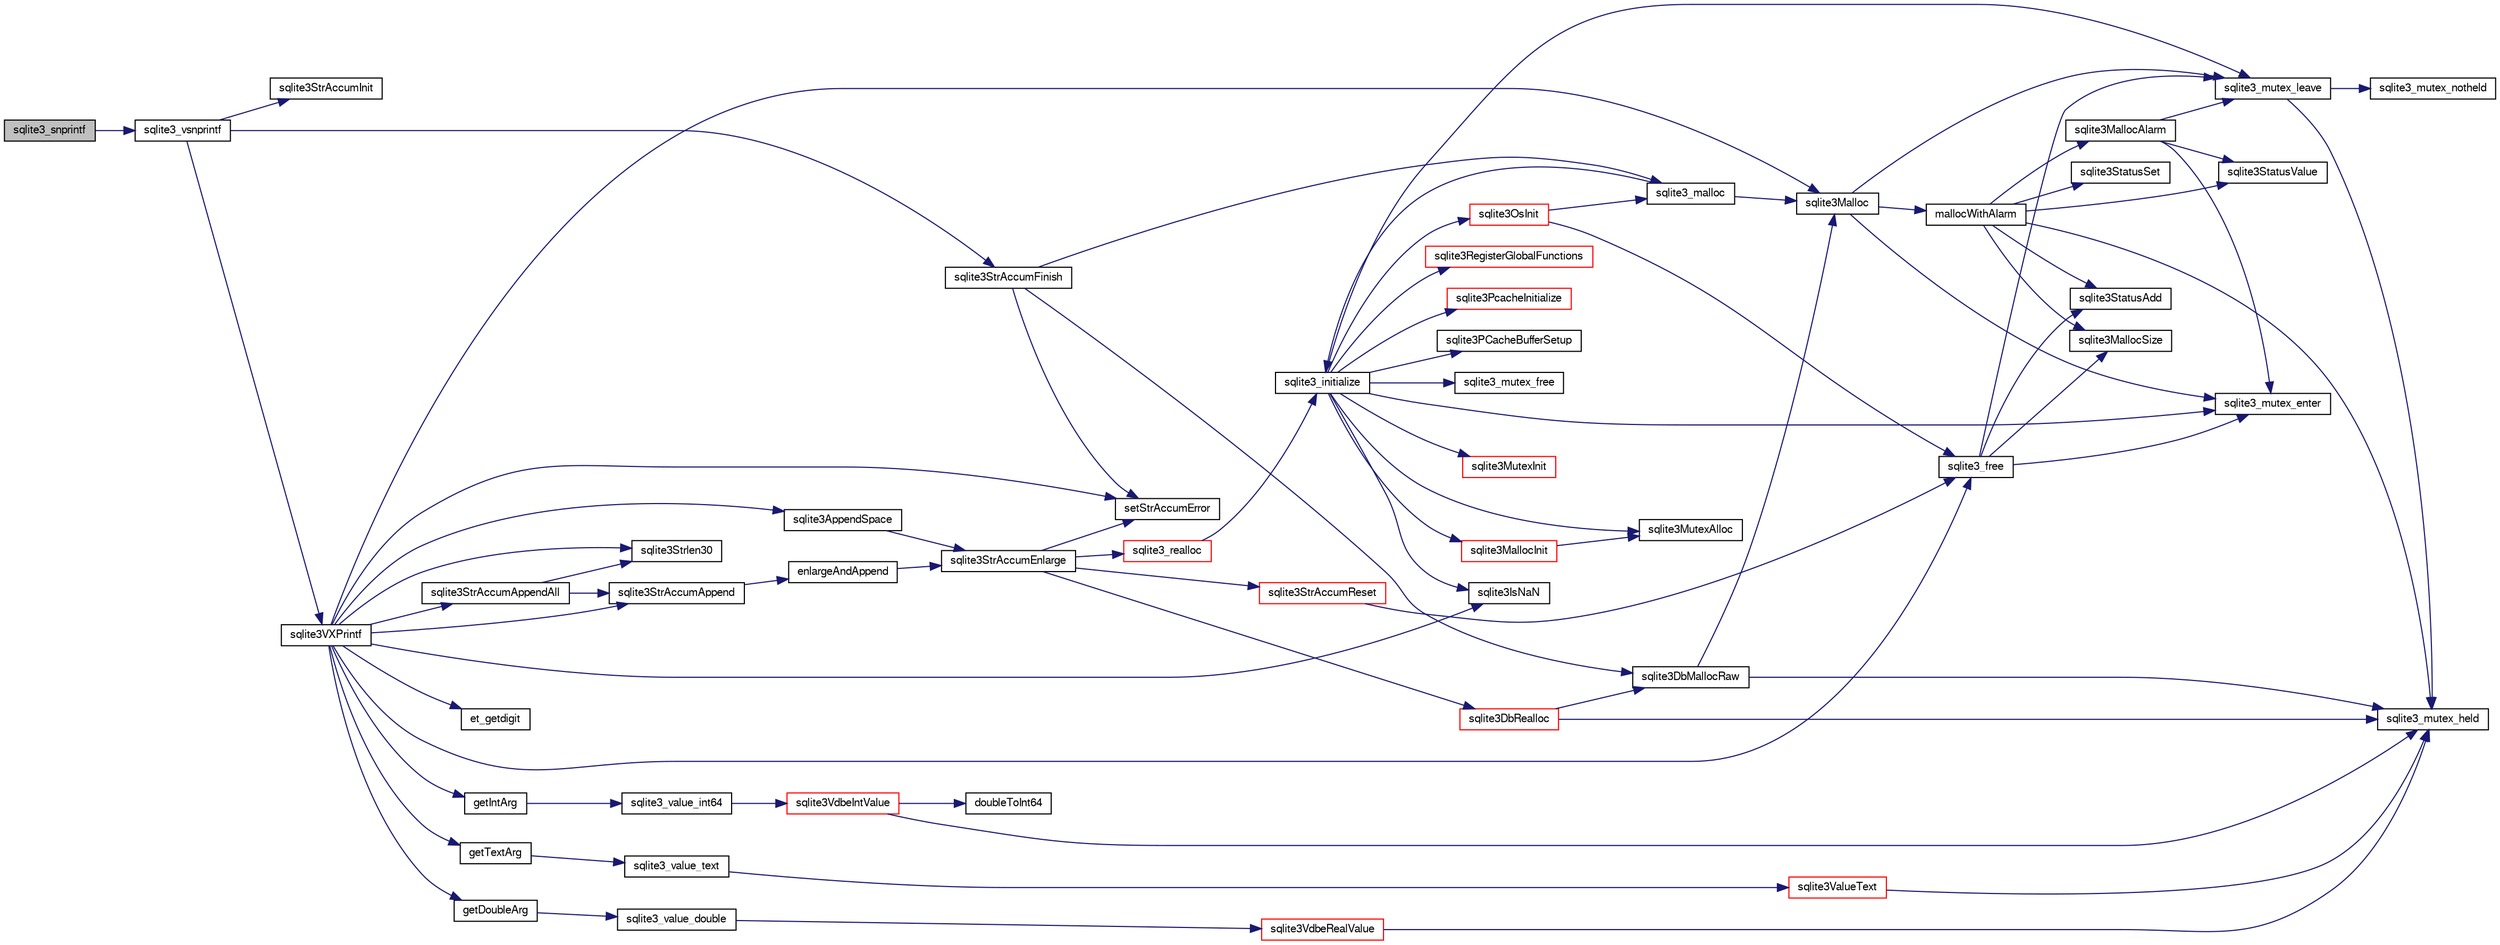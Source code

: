 digraph "sqlite3_snprintf"
{
  edge [fontname="FreeSans",fontsize="10",labelfontname="FreeSans",labelfontsize="10"];
  node [fontname="FreeSans",fontsize="10",shape=record];
  rankdir="LR";
  Node382516 [label="sqlite3_snprintf",height=0.2,width=0.4,color="black", fillcolor="grey75", style="filled", fontcolor="black"];
  Node382516 -> Node382517 [color="midnightblue",fontsize="10",style="solid",fontname="FreeSans"];
  Node382517 [label="sqlite3_vsnprintf",height=0.2,width=0.4,color="black", fillcolor="white", style="filled",URL="$sqlite3_8c.html#a0862c03aea71d62847e452aa655add42"];
  Node382517 -> Node382518 [color="midnightblue",fontsize="10",style="solid",fontname="FreeSans"];
  Node382518 [label="sqlite3StrAccumInit",height=0.2,width=0.4,color="black", fillcolor="white", style="filled",URL="$sqlite3_8c.html#aabf95e113b9d54d519cd15a56215f560"];
  Node382517 -> Node382519 [color="midnightblue",fontsize="10",style="solid",fontname="FreeSans"];
  Node382519 [label="sqlite3VXPrintf",height=0.2,width=0.4,color="black", fillcolor="white", style="filled",URL="$sqlite3_8c.html#a63c25806c9bd4a2b76f9a0eb232c6bde"];
  Node382519 -> Node382520 [color="midnightblue",fontsize="10",style="solid",fontname="FreeSans"];
  Node382520 [label="sqlite3StrAccumAppend",height=0.2,width=0.4,color="black", fillcolor="white", style="filled",URL="$sqlite3_8c.html#a56664fa33def33c5a5245b623441d5e0"];
  Node382520 -> Node382521 [color="midnightblue",fontsize="10",style="solid",fontname="FreeSans"];
  Node382521 [label="enlargeAndAppend",height=0.2,width=0.4,color="black", fillcolor="white", style="filled",URL="$sqlite3_8c.html#a25b21e61dc0883d849890eaa8a18088a"];
  Node382521 -> Node382522 [color="midnightblue",fontsize="10",style="solid",fontname="FreeSans"];
  Node382522 [label="sqlite3StrAccumEnlarge",height=0.2,width=0.4,color="black", fillcolor="white", style="filled",URL="$sqlite3_8c.html#a38976500a97c69d65086eeccca82dd96"];
  Node382522 -> Node382523 [color="midnightblue",fontsize="10",style="solid",fontname="FreeSans"];
  Node382523 [label="setStrAccumError",height=0.2,width=0.4,color="black", fillcolor="white", style="filled",URL="$sqlite3_8c.html#a3dc479a1fc8ba1ab8edfe51f8a0b102c"];
  Node382522 -> Node382524 [color="midnightblue",fontsize="10",style="solid",fontname="FreeSans"];
  Node382524 [label="sqlite3StrAccumReset",height=0.2,width=0.4,color="red", fillcolor="white", style="filled",URL="$sqlite3_8c.html#ad7e70f4ec9d2fa3a63a371e2c7c555d8"];
  Node382524 -> Node382531 [color="midnightblue",fontsize="10",style="solid",fontname="FreeSans"];
  Node382531 [label="sqlite3_free",height=0.2,width=0.4,color="black", fillcolor="white", style="filled",URL="$sqlite3_8c.html#a6552349e36a8a691af5487999ab09519"];
  Node382531 -> Node382532 [color="midnightblue",fontsize="10",style="solid",fontname="FreeSans"];
  Node382532 [label="sqlite3_mutex_enter",height=0.2,width=0.4,color="black", fillcolor="white", style="filled",URL="$sqlite3_8c.html#a1c12cde690bd89f104de5cbad12a6bf5"];
  Node382531 -> Node382533 [color="midnightblue",fontsize="10",style="solid",fontname="FreeSans"];
  Node382533 [label="sqlite3StatusAdd",height=0.2,width=0.4,color="black", fillcolor="white", style="filled",URL="$sqlite3_8c.html#afa029f93586aeab4cc85360905dae9cd"];
  Node382531 -> Node382529 [color="midnightblue",fontsize="10",style="solid",fontname="FreeSans"];
  Node382529 [label="sqlite3MallocSize",height=0.2,width=0.4,color="black", fillcolor="white", style="filled",URL="$sqlite3_8c.html#acf5d2a5f35270bafb050bd2def576955"];
  Node382531 -> Node382534 [color="midnightblue",fontsize="10",style="solid",fontname="FreeSans"];
  Node382534 [label="sqlite3_mutex_leave",height=0.2,width=0.4,color="black", fillcolor="white", style="filled",URL="$sqlite3_8c.html#a5838d235601dbd3c1fa993555c6bcc93"];
  Node382534 -> Node382526 [color="midnightblue",fontsize="10",style="solid",fontname="FreeSans"];
  Node382526 [label="sqlite3_mutex_held",height=0.2,width=0.4,color="black", fillcolor="white", style="filled",URL="$sqlite3_8c.html#acf77da68932b6bc163c5e68547ecc3e7"];
  Node382534 -> Node382535 [color="midnightblue",fontsize="10",style="solid",fontname="FreeSans"];
  Node382535 [label="sqlite3_mutex_notheld",height=0.2,width=0.4,color="black", fillcolor="white", style="filled",URL="$sqlite3_8c.html#a83967c837c1c000d3b5adcfaa688f5dc"];
  Node382522 -> Node382536 [color="midnightblue",fontsize="10",style="solid",fontname="FreeSans"];
  Node382536 [label="sqlite3DbRealloc",height=0.2,width=0.4,color="red", fillcolor="white", style="filled",URL="$sqlite3_8c.html#ae028f4902a9d29bcaf310ff289ee87dc"];
  Node382536 -> Node382526 [color="midnightblue",fontsize="10",style="solid",fontname="FreeSans"];
  Node382536 -> Node382537 [color="midnightblue",fontsize="10",style="solid",fontname="FreeSans"];
  Node382537 [label="sqlite3DbMallocRaw",height=0.2,width=0.4,color="black", fillcolor="white", style="filled",URL="$sqlite3_8c.html#abbe8be0cf7175e11ddc3e2218fad924e"];
  Node382537 -> Node382526 [color="midnightblue",fontsize="10",style="solid",fontname="FreeSans"];
  Node382537 -> Node382538 [color="midnightblue",fontsize="10",style="solid",fontname="FreeSans"];
  Node382538 [label="sqlite3Malloc",height=0.2,width=0.4,color="black", fillcolor="white", style="filled",URL="$sqlite3_8c.html#a361a2eaa846b1885f123abe46f5d8b2b"];
  Node382538 -> Node382532 [color="midnightblue",fontsize="10",style="solid",fontname="FreeSans"];
  Node382538 -> Node382539 [color="midnightblue",fontsize="10",style="solid",fontname="FreeSans"];
  Node382539 [label="mallocWithAlarm",height=0.2,width=0.4,color="black", fillcolor="white", style="filled",URL="$sqlite3_8c.html#ab070d5cf8e48ec8a6a43cf025d48598b"];
  Node382539 -> Node382526 [color="midnightblue",fontsize="10",style="solid",fontname="FreeSans"];
  Node382539 -> Node382540 [color="midnightblue",fontsize="10",style="solid",fontname="FreeSans"];
  Node382540 [label="sqlite3StatusSet",height=0.2,width=0.4,color="black", fillcolor="white", style="filled",URL="$sqlite3_8c.html#afec7586c01fcb5ea17dc9d7725a589d9"];
  Node382539 -> Node382541 [color="midnightblue",fontsize="10",style="solid",fontname="FreeSans"];
  Node382541 [label="sqlite3StatusValue",height=0.2,width=0.4,color="black", fillcolor="white", style="filled",URL="$sqlite3_8c.html#a30b8ac296c6e200c1fa57708d52c6ef6"];
  Node382539 -> Node382542 [color="midnightblue",fontsize="10",style="solid",fontname="FreeSans"];
  Node382542 [label="sqlite3MallocAlarm",height=0.2,width=0.4,color="black", fillcolor="white", style="filled",URL="$sqlite3_8c.html#ada66988e8471d1198f3219c062377508"];
  Node382542 -> Node382541 [color="midnightblue",fontsize="10",style="solid",fontname="FreeSans"];
  Node382542 -> Node382534 [color="midnightblue",fontsize="10",style="solid",fontname="FreeSans"];
  Node382542 -> Node382532 [color="midnightblue",fontsize="10",style="solid",fontname="FreeSans"];
  Node382539 -> Node382529 [color="midnightblue",fontsize="10",style="solid",fontname="FreeSans"];
  Node382539 -> Node382533 [color="midnightblue",fontsize="10",style="solid",fontname="FreeSans"];
  Node382538 -> Node382534 [color="midnightblue",fontsize="10",style="solid",fontname="FreeSans"];
  Node382522 -> Node382717 [color="midnightblue",fontsize="10",style="solid",fontname="FreeSans"];
  Node382717 [label="sqlite3_realloc",height=0.2,width=0.4,color="red", fillcolor="white", style="filled",URL="$sqlite3_8c.html#a822d9e42f6ab4b2ec803f311aeb9618d"];
  Node382717 -> Node382544 [color="midnightblue",fontsize="10",style="solid",fontname="FreeSans"];
  Node382544 [label="sqlite3_initialize",height=0.2,width=0.4,color="black", fillcolor="white", style="filled",URL="$sqlite3_8c.html#ab0c0ee2d5d4cf8b28e9572296a8861df"];
  Node382544 -> Node382545 [color="midnightblue",fontsize="10",style="solid",fontname="FreeSans"];
  Node382545 [label="sqlite3MutexInit",height=0.2,width=0.4,color="red", fillcolor="white", style="filled",URL="$sqlite3_8c.html#a7906afcdd1cdb3d0007eb932398a1158"];
  Node382544 -> Node382563 [color="midnightblue",fontsize="10",style="solid",fontname="FreeSans"];
  Node382563 [label="sqlite3MutexAlloc",height=0.2,width=0.4,color="black", fillcolor="white", style="filled",URL="$sqlite3_8c.html#a0e3f432ee581f6876b590e7ad7e84e19"];
  Node382544 -> Node382532 [color="midnightblue",fontsize="10",style="solid",fontname="FreeSans"];
  Node382544 -> Node382564 [color="midnightblue",fontsize="10",style="solid",fontname="FreeSans"];
  Node382564 [label="sqlite3MallocInit",height=0.2,width=0.4,color="red", fillcolor="white", style="filled",URL="$sqlite3_8c.html#a9e06f9e7cad0d83ce80ab493c9533552"];
  Node382564 -> Node382563 [color="midnightblue",fontsize="10",style="solid",fontname="FreeSans"];
  Node382544 -> Node382534 [color="midnightblue",fontsize="10",style="solid",fontname="FreeSans"];
  Node382544 -> Node382607 [color="midnightblue",fontsize="10",style="solid",fontname="FreeSans"];
  Node382607 [label="sqlite3RegisterGlobalFunctions",height=0.2,width=0.4,color="red", fillcolor="white", style="filled",URL="$sqlite3_8c.html#a9f75bd111010f29e1b8d74344473c4ec"];
  Node382544 -> Node382785 [color="midnightblue",fontsize="10",style="solid",fontname="FreeSans"];
  Node382785 [label="sqlite3PcacheInitialize",height=0.2,width=0.4,color="red", fillcolor="white", style="filled",URL="$sqlite3_8c.html#a2902c61ddc88bea002c4d69fe4052b1f"];
  Node382544 -> Node382786 [color="midnightblue",fontsize="10",style="solid",fontname="FreeSans"];
  Node382786 [label="sqlite3OsInit",height=0.2,width=0.4,color="red", fillcolor="white", style="filled",URL="$sqlite3_8c.html#afeaa886fe1ca086a30fd278b1d069762"];
  Node382786 -> Node382570 [color="midnightblue",fontsize="10",style="solid",fontname="FreeSans"];
  Node382570 [label="sqlite3_malloc",height=0.2,width=0.4,color="black", fillcolor="white", style="filled",URL="$sqlite3_8c.html#ac79dba55fc32b6a840cf5a9769bce7cd"];
  Node382570 -> Node382544 [color="midnightblue",fontsize="10",style="solid",fontname="FreeSans"];
  Node382570 -> Node382538 [color="midnightblue",fontsize="10",style="solid",fontname="FreeSans"];
  Node382786 -> Node382531 [color="midnightblue",fontsize="10",style="solid",fontname="FreeSans"];
  Node382544 -> Node382790 [color="midnightblue",fontsize="10",style="solid",fontname="FreeSans"];
  Node382790 [label="sqlite3PCacheBufferSetup",height=0.2,width=0.4,color="black", fillcolor="white", style="filled",URL="$sqlite3_8c.html#ad18a1eebefdfbc4254f473f7b0101937"];
  Node382544 -> Node382791 [color="midnightblue",fontsize="10",style="solid",fontname="FreeSans"];
  Node382791 [label="sqlite3_mutex_free",height=0.2,width=0.4,color="black", fillcolor="white", style="filled",URL="$sqlite3_8c.html#a2db2e72e08f6873afa9c61b0ec726fec"];
  Node382544 -> Node382685 [color="midnightblue",fontsize="10",style="solid",fontname="FreeSans"];
  Node382685 [label="sqlite3IsNaN",height=0.2,width=0.4,color="black", fillcolor="white", style="filled",URL="$sqlite3_8c.html#aed4d78203877c3486765ccbc7feebb50"];
  Node382519 -> Node382792 [color="midnightblue",fontsize="10",style="solid",fontname="FreeSans"];
  Node382792 [label="getIntArg",height=0.2,width=0.4,color="black", fillcolor="white", style="filled",URL="$sqlite3_8c.html#abff258963dbd9205fb299851a64c67be"];
  Node382792 -> Node382676 [color="midnightblue",fontsize="10",style="solid",fontname="FreeSans"];
  Node382676 [label="sqlite3_value_int64",height=0.2,width=0.4,color="black", fillcolor="white", style="filled",URL="$sqlite3_8c.html#ab38d8627f4750672e72712df0b709e0d"];
  Node382676 -> Node382664 [color="midnightblue",fontsize="10",style="solid",fontname="FreeSans"];
  Node382664 [label="sqlite3VdbeIntValue",height=0.2,width=0.4,color="red", fillcolor="white", style="filled",URL="$sqlite3_8c.html#a3dc28e3bfdbecf81633c3697a3aacd45"];
  Node382664 -> Node382526 [color="midnightblue",fontsize="10",style="solid",fontname="FreeSans"];
  Node382664 -> Node382665 [color="midnightblue",fontsize="10",style="solid",fontname="FreeSans"];
  Node382665 [label="doubleToInt64",height=0.2,width=0.4,color="black", fillcolor="white", style="filled",URL="$sqlite3_8c.html#a85975c48e5a38f9b8c99b72eb72ebc44"];
  Node382519 -> Node382538 [color="midnightblue",fontsize="10",style="solid",fontname="FreeSans"];
  Node382519 -> Node382523 [color="midnightblue",fontsize="10",style="solid",fontname="FreeSans"];
  Node382519 -> Node382793 [color="midnightblue",fontsize="10",style="solid",fontname="FreeSans"];
  Node382793 [label="getDoubleArg",height=0.2,width=0.4,color="black", fillcolor="white", style="filled",URL="$sqlite3_8c.html#a1cf25120072c85bd261983b24c12c3d9"];
  Node382793 -> Node382680 [color="midnightblue",fontsize="10",style="solid",fontname="FreeSans"];
  Node382680 [label="sqlite3_value_double",height=0.2,width=0.4,color="black", fillcolor="white", style="filled",URL="$sqlite3_8c.html#a3e50c1a2dd484a8b6911c9d163816b88"];
  Node382680 -> Node382681 [color="midnightblue",fontsize="10",style="solid",fontname="FreeSans"];
  Node382681 [label="sqlite3VdbeRealValue",height=0.2,width=0.4,color="red", fillcolor="white", style="filled",URL="$sqlite3_8c.html#a5bf943a4f9a5516911b3bc610e3d64e0"];
  Node382681 -> Node382526 [color="midnightblue",fontsize="10",style="solid",fontname="FreeSans"];
  Node382519 -> Node382685 [color="midnightblue",fontsize="10",style="solid",fontname="FreeSans"];
  Node382519 -> Node382605 [color="midnightblue",fontsize="10",style="solid",fontname="FreeSans"];
  Node382605 [label="sqlite3Strlen30",height=0.2,width=0.4,color="black", fillcolor="white", style="filled",URL="$sqlite3_8c.html#a3dcd80ba41f1a308193dee74857b62a7"];
  Node382519 -> Node382794 [color="midnightblue",fontsize="10",style="solid",fontname="FreeSans"];
  Node382794 [label="et_getdigit",height=0.2,width=0.4,color="black", fillcolor="white", style="filled",URL="$sqlite3_8c.html#a40c5a308749ad07cc2397a53e081bff0"];
  Node382519 -> Node382795 [color="midnightblue",fontsize="10",style="solid",fontname="FreeSans"];
  Node382795 [label="getTextArg",height=0.2,width=0.4,color="black", fillcolor="white", style="filled",URL="$sqlite3_8c.html#afbb41850423ef20071cefaab0431e04d"];
  Node382795 -> Node382610 [color="midnightblue",fontsize="10",style="solid",fontname="FreeSans"];
  Node382610 [label="sqlite3_value_text",height=0.2,width=0.4,color="black", fillcolor="white", style="filled",URL="$sqlite3_8c.html#aef2ace3239e6dd59c74110faa70f8171"];
  Node382610 -> Node382611 [color="midnightblue",fontsize="10",style="solid",fontname="FreeSans"];
  Node382611 [label="sqlite3ValueText",height=0.2,width=0.4,color="red", fillcolor="white", style="filled",URL="$sqlite3_8c.html#ad567a94e52d1adf81f4857fdba00a59b"];
  Node382611 -> Node382526 [color="midnightblue",fontsize="10",style="solid",fontname="FreeSans"];
  Node382519 -> Node382796 [color="midnightblue",fontsize="10",style="solid",fontname="FreeSans"];
  Node382796 [label="sqlite3StrAccumAppendAll",height=0.2,width=0.4,color="black", fillcolor="white", style="filled",URL="$sqlite3_8c.html#acaf8f3e4f99a3c3a4a77e9c987547289"];
  Node382796 -> Node382520 [color="midnightblue",fontsize="10",style="solid",fontname="FreeSans"];
  Node382796 -> Node382605 [color="midnightblue",fontsize="10",style="solid",fontname="FreeSans"];
  Node382519 -> Node382797 [color="midnightblue",fontsize="10",style="solid",fontname="FreeSans"];
  Node382797 [label="sqlite3AppendSpace",height=0.2,width=0.4,color="black", fillcolor="white", style="filled",URL="$sqlite3_8c.html#aefd38a5afc0020d4a93855c3ee7c63a8"];
  Node382797 -> Node382522 [color="midnightblue",fontsize="10",style="solid",fontname="FreeSans"];
  Node382519 -> Node382531 [color="midnightblue",fontsize="10",style="solid",fontname="FreeSans"];
  Node382517 -> Node382569 [color="midnightblue",fontsize="10",style="solid",fontname="FreeSans"];
  Node382569 [label="sqlite3StrAccumFinish",height=0.2,width=0.4,color="black", fillcolor="white", style="filled",URL="$sqlite3_8c.html#adb7f26b10ac1b847db6f000ef4c2e2ba"];
  Node382569 -> Node382537 [color="midnightblue",fontsize="10",style="solid",fontname="FreeSans"];
  Node382569 -> Node382570 [color="midnightblue",fontsize="10",style="solid",fontname="FreeSans"];
  Node382569 -> Node382523 [color="midnightblue",fontsize="10",style="solid",fontname="FreeSans"];
}
